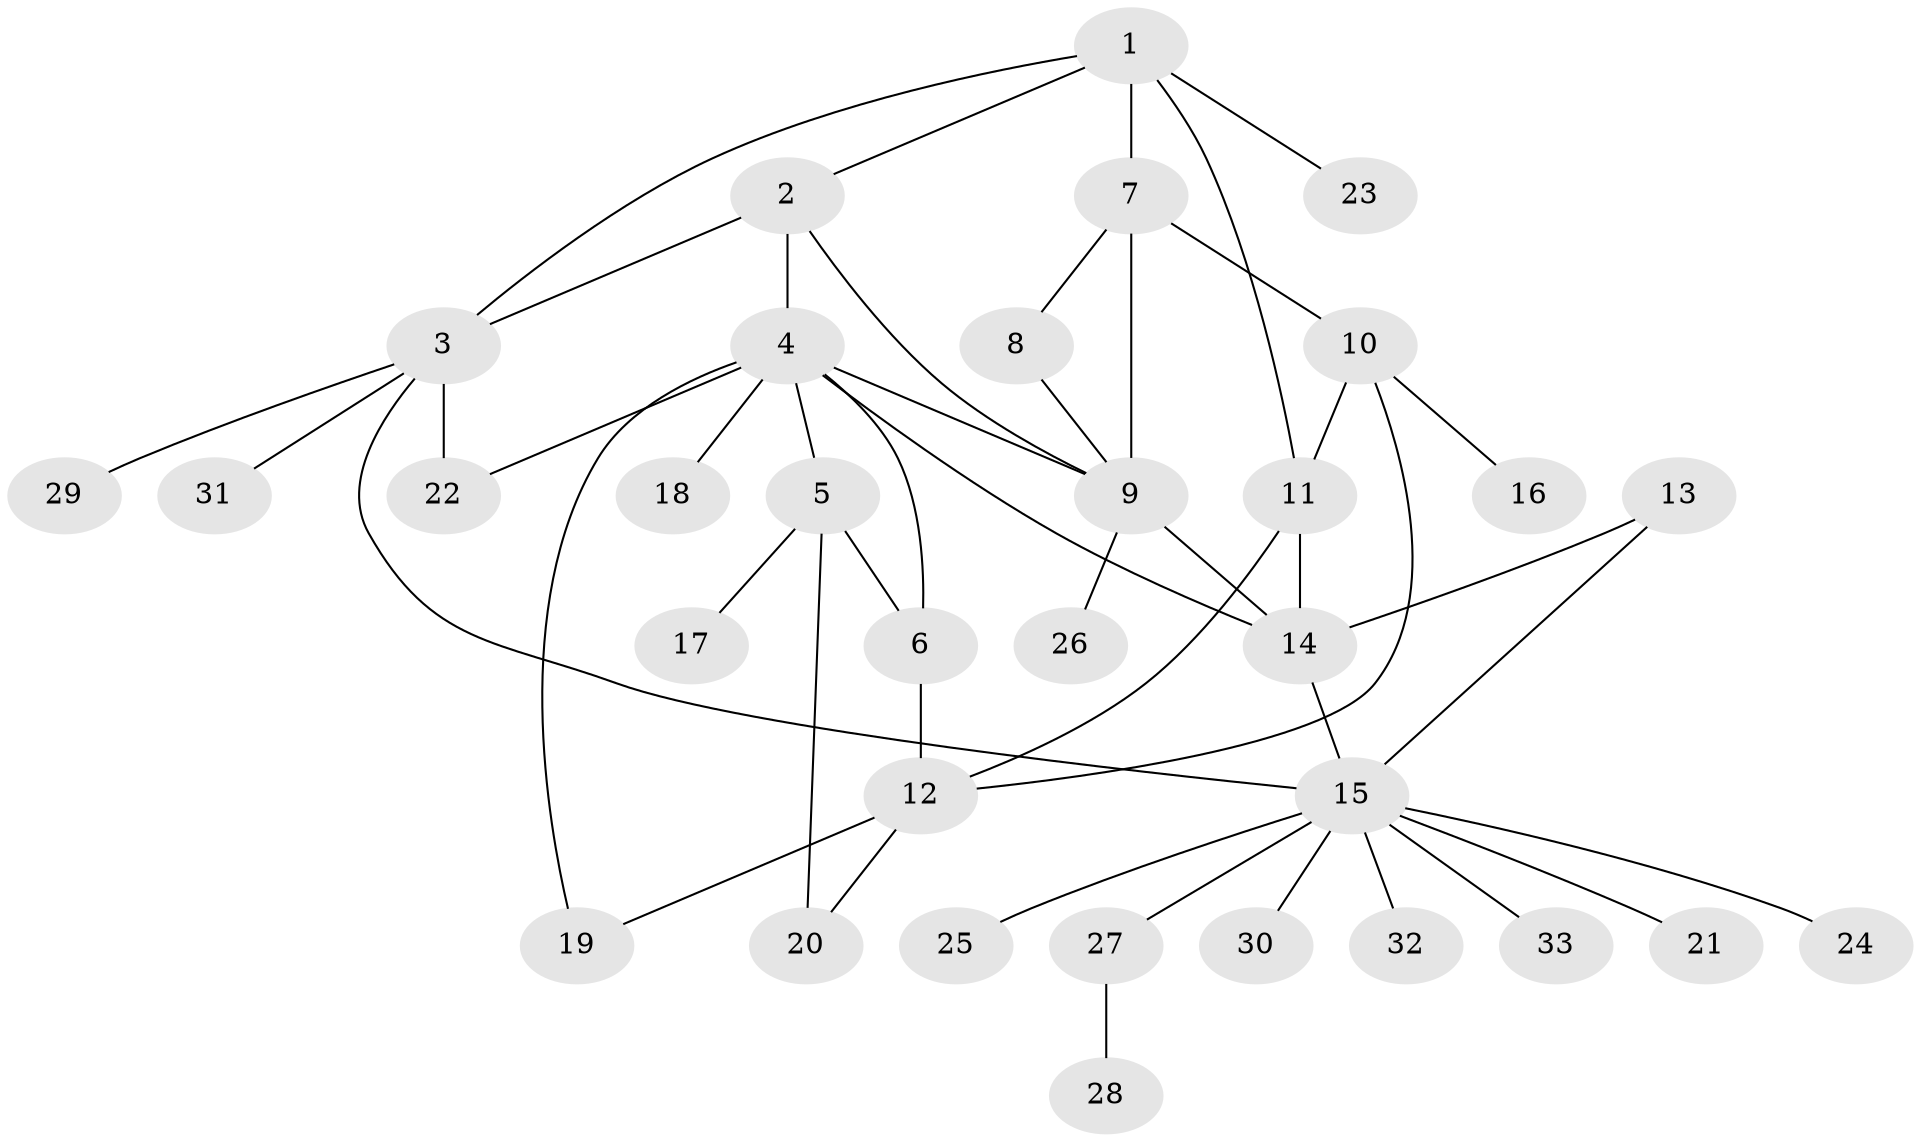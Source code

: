 // original degree distribution, {6: 0.0967741935483871, 9: 0.016129032258064516, 5: 0.016129032258064516, 4: 0.03225806451612903, 3: 0.08064516129032258, 10: 0.016129032258064516, 2: 0.20967741935483872, 11: 0.016129032258064516, 1: 0.5161290322580645}
// Generated by graph-tools (version 1.1) at 2025/37/03/09/25 02:37:33]
// undirected, 33 vertices, 47 edges
graph export_dot {
graph [start="1"]
  node [color=gray90,style=filled];
  1;
  2;
  3;
  4;
  5;
  6;
  7;
  8;
  9;
  10;
  11;
  12;
  13;
  14;
  15;
  16;
  17;
  18;
  19;
  20;
  21;
  22;
  23;
  24;
  25;
  26;
  27;
  28;
  29;
  30;
  31;
  32;
  33;
  1 -- 2 [weight=1.0];
  1 -- 3 [weight=1.0];
  1 -- 7 [weight=1.0];
  1 -- 11 [weight=1.0];
  1 -- 23 [weight=1.0];
  2 -- 3 [weight=2.0];
  2 -- 4 [weight=1.0];
  2 -- 9 [weight=1.0];
  3 -- 15 [weight=1.0];
  3 -- 22 [weight=1.0];
  3 -- 29 [weight=1.0];
  3 -- 31 [weight=1.0];
  4 -- 5 [weight=1.0];
  4 -- 6 [weight=1.0];
  4 -- 9 [weight=1.0];
  4 -- 14 [weight=1.0];
  4 -- 18 [weight=1.0];
  4 -- 19 [weight=1.0];
  4 -- 22 [weight=1.0];
  5 -- 6 [weight=1.0];
  5 -- 17 [weight=1.0];
  5 -- 20 [weight=1.0];
  6 -- 12 [weight=1.0];
  7 -- 8 [weight=1.0];
  7 -- 9 [weight=4.0];
  7 -- 10 [weight=1.0];
  8 -- 9 [weight=1.0];
  9 -- 14 [weight=1.0];
  9 -- 26 [weight=1.0];
  10 -- 11 [weight=2.0];
  10 -- 12 [weight=1.0];
  10 -- 16 [weight=1.0];
  11 -- 12 [weight=1.0];
  11 -- 14 [weight=1.0];
  12 -- 19 [weight=1.0];
  12 -- 20 [weight=1.0];
  13 -- 14 [weight=1.0];
  13 -- 15 [weight=1.0];
  14 -- 15 [weight=1.0];
  15 -- 21 [weight=1.0];
  15 -- 24 [weight=1.0];
  15 -- 25 [weight=1.0];
  15 -- 27 [weight=1.0];
  15 -- 30 [weight=1.0];
  15 -- 32 [weight=1.0];
  15 -- 33 [weight=1.0];
  27 -- 28 [weight=1.0];
}

